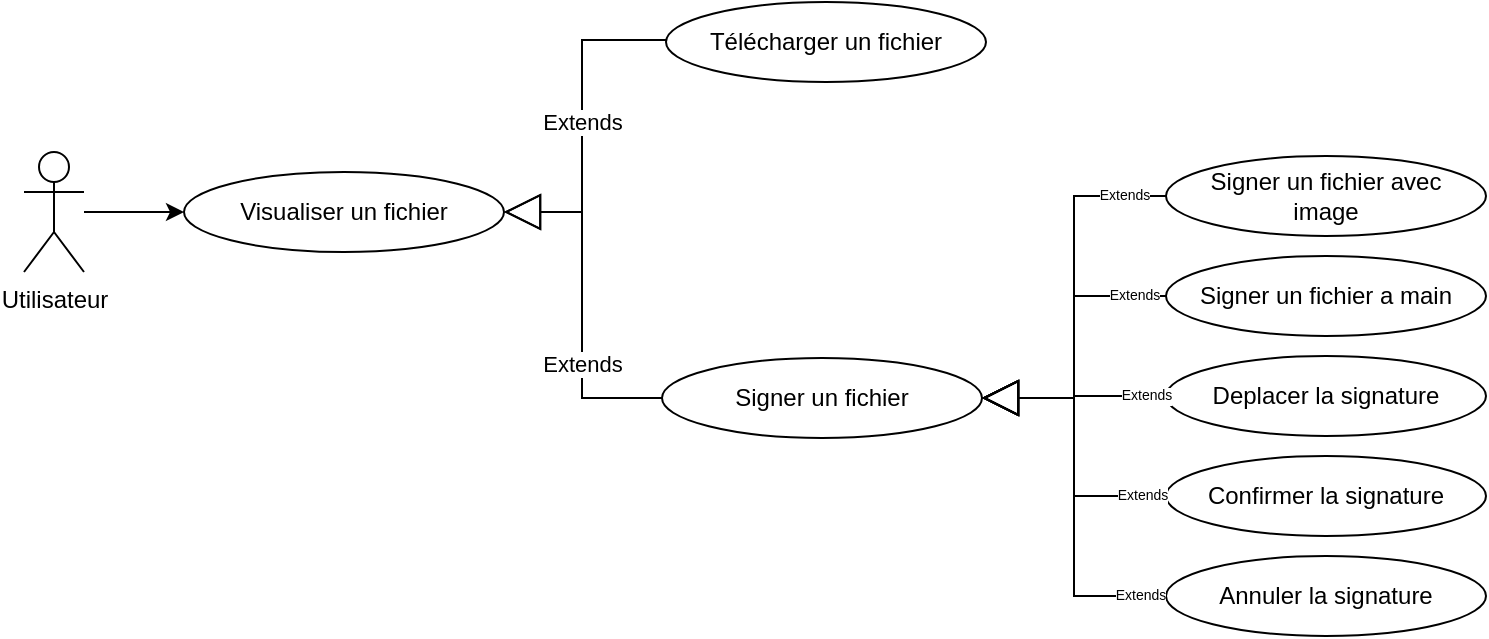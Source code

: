<mxfile>
    <diagram name="Page-1" id="CxMjXohG39OwKz9XCY3l">
        <mxGraphModel dx="294" dy="164" grid="0" gridSize="10" guides="0" tooltips="1" connect="1" arrows="1" fold="1" page="0" pageScale="1" pageWidth="827" pageHeight="1169" math="0" shadow="0">
            <root>
                <mxCell id="0"/>
                <mxCell id="1" parent="0"/>
                <mxCell id="jzUpsuWwS9KQOFgG_sLY-3" style="edgeStyle=orthogonalEdgeStyle;rounded=0;orthogonalLoop=1;jettySize=auto;html=1;entryX=0;entryY=0.5;entryDx=0;entryDy=0;" parent="1" source="jzUpsuWwS9KQOFgG_sLY-1" target="jzUpsuWwS9KQOFgG_sLY-2" edge="1">
                    <mxGeometry relative="1" as="geometry"/>
                </mxCell>
                <mxCell id="jzUpsuWwS9KQOFgG_sLY-1" value="Utilisateur" style="shape=umlActor;verticalLabelPosition=bottom;verticalAlign=top;html=1;outlineConnect=0;" parent="1" vertex="1">
                    <mxGeometry x="50" y="120" width="30" height="60" as="geometry"/>
                </mxCell>
                <mxCell id="jzUpsuWwS9KQOFgG_sLY-2" value="&lt;div&gt;Visualiser un&amp;nbsp;&lt;span style=&quot;background-color: initial;&quot;&gt;fichier&lt;/span&gt;&lt;/div&gt;" style="ellipse;whiteSpace=wrap;html=1;" parent="1" vertex="1">
                    <mxGeometry x="130" y="130" width="160" height="40" as="geometry"/>
                </mxCell>
                <mxCell id="jzUpsuWwS9KQOFgG_sLY-4" value="&lt;div&gt;Signer un&amp;nbsp;&lt;span style=&quot;background-color: initial;&quot;&gt;fichier&lt;/span&gt;&lt;/div&gt;" style="ellipse;whiteSpace=wrap;html=1;" parent="1" vertex="1">
                    <mxGeometry x="369" y="223" width="160" height="40" as="geometry"/>
                </mxCell>
                <mxCell id="jzUpsuWwS9KQOFgG_sLY-5" value="Extends" style="endArrow=block;endSize=16;endFill=0;html=1;rounded=0;exitX=0;exitY=0.5;exitDx=0;exitDy=0;entryX=1;entryY=0.5;entryDx=0;entryDy=0;edgeStyle=orthogonalEdgeStyle;" parent="1" source="jzUpsuWwS9KQOFgG_sLY-4" target="jzUpsuWwS9KQOFgG_sLY-2" edge="1">
                    <mxGeometry x="-0.333" width="160" relative="1" as="geometry">
                        <mxPoint x="300" y="160" as="sourcePoint"/>
                        <mxPoint x="460" y="160" as="targetPoint"/>
                        <mxPoint as="offset"/>
                        <Array as="points">
                            <mxPoint x="329" y="243"/>
                            <mxPoint x="329" y="150"/>
                        </Array>
                    </mxGeometry>
                </mxCell>
                <mxCell id="jzUpsuWwS9KQOFgG_sLY-6" value="&lt;div&gt;Signer un&amp;nbsp;&lt;span style=&quot;background-color: initial;&quot;&gt;fichier&amp;nbsp;&lt;/span&gt;avec&lt;/div&gt;&lt;div&gt;image&lt;/div&gt;" style="ellipse;whiteSpace=wrap;html=1;" parent="1" vertex="1">
                    <mxGeometry x="621" y="122" width="160" height="40" as="geometry"/>
                </mxCell>
                <mxCell id="jzUpsuWwS9KQOFgG_sLY-7" value="&lt;div&gt;Signer un&amp;nbsp;&lt;span style=&quot;background-color: initial;&quot;&gt;fichier a main&lt;/span&gt;&lt;/div&gt;" style="ellipse;whiteSpace=wrap;html=1;" parent="1" vertex="1">
                    <mxGeometry x="621" y="172" width="160" height="40" as="geometry"/>
                </mxCell>
                <mxCell id="jzUpsuWwS9KQOFgG_sLY-8" value="Extends" style="endArrow=block;endSize=16;endFill=0;html=1;rounded=0;exitX=0;exitY=0.5;exitDx=0;exitDy=0;entryX=1;entryY=0.5;entryDx=0;entryDy=0;edgeStyle=orthogonalEdgeStyle;fontSize=7;" parent="1" source="jzUpsuWwS9KQOFgG_sLY-6" target="jzUpsuWwS9KQOFgG_sLY-4" edge="1">
                    <mxGeometry x="-0.778" width="160" relative="1" as="geometry">
                        <mxPoint x="544" y="140" as="sourcePoint"/>
                        <mxPoint x="450" y="210" as="targetPoint"/>
                        <mxPoint as="offset"/>
                    </mxGeometry>
                </mxCell>
                <mxCell id="jzUpsuWwS9KQOFgG_sLY-9" value="Extends" style="endArrow=block;endSize=16;endFill=0;html=1;rounded=0;exitX=0;exitY=0.5;exitDx=0;exitDy=0;entryX=1;entryY=0.5;entryDx=0;entryDy=0;edgeStyle=orthogonalEdgeStyle;fontSize=7;" parent="1" source="jzUpsuWwS9KQOFgG_sLY-7" target="jzUpsuWwS9KQOFgG_sLY-4" edge="1">
                    <mxGeometry x="-0.778" width="160" relative="1" as="geometry">
                        <mxPoint x="580" y="50" as="sourcePoint"/>
                        <mxPoint x="530" y="90" as="targetPoint"/>
                        <mxPoint as="offset"/>
                    </mxGeometry>
                </mxCell>
                <mxCell id="jzUpsuWwS9KQOFgG_sLY-10" value="&lt;div&gt;Deplacer la signature&lt;/div&gt;" style="ellipse;whiteSpace=wrap;html=1;" parent="1" vertex="1">
                    <mxGeometry x="621" y="222" width="160" height="40" as="geometry"/>
                </mxCell>
                <mxCell id="jzUpsuWwS9KQOFgG_sLY-11" value="Extends" style="endArrow=block;endSize=16;endFill=0;html=1;rounded=0;exitX=0;exitY=0.5;exitDx=0;exitDy=0;entryX=1;entryY=0.5;entryDx=0;entryDy=0;edgeStyle=orthogonalEdgeStyle;fontSize=7;" parent="1" source="jzUpsuWwS9KQOFgG_sLY-10" target="jzUpsuWwS9KQOFgG_sLY-4" edge="1">
                    <mxGeometry x="-0.778" width="160" relative="1" as="geometry">
                        <mxPoint x="580" y="130" as="sourcePoint"/>
                        <mxPoint x="510" y="90" as="targetPoint"/>
                        <mxPoint as="offset"/>
                    </mxGeometry>
                </mxCell>
                <mxCell id="jzUpsuWwS9KQOFgG_sLY-12" value="&lt;div&gt;Confirmer la signature&lt;/div&gt;" style="ellipse;whiteSpace=wrap;html=1;" parent="1" vertex="1">
                    <mxGeometry x="621" y="272" width="160" height="40" as="geometry"/>
                </mxCell>
                <mxCell id="jzUpsuWwS9KQOFgG_sLY-13" value="&lt;div&gt;Annuler la signature&lt;/div&gt;" style="ellipse;whiteSpace=wrap;html=1;" parent="1" vertex="1">
                    <mxGeometry x="621" y="322" width="160" height="40" as="geometry"/>
                </mxCell>
                <mxCell id="jzUpsuWwS9KQOFgG_sLY-14" value="Extends" style="endArrow=block;endSize=16;endFill=0;html=1;rounded=0;exitX=0;exitY=0.5;exitDx=0;exitDy=0;entryX=1;entryY=0.5;entryDx=0;entryDy=0;edgeStyle=orthogonalEdgeStyle;fontSize=7;" parent="1" source="jzUpsuWwS9KQOFgG_sLY-12" target="jzUpsuWwS9KQOFgG_sLY-4" edge="1">
                    <mxGeometry x="-0.826" width="160" relative="1" as="geometry">
                        <mxPoint x="580" y="190" as="sourcePoint"/>
                        <mxPoint x="510" y="90" as="targetPoint"/>
                        <mxPoint as="offset"/>
                    </mxGeometry>
                </mxCell>
                <mxCell id="jzUpsuWwS9KQOFgG_sLY-15" value="Extends" style="endArrow=block;endSize=16;endFill=0;html=1;rounded=0;exitX=0;exitY=0.5;exitDx=0;exitDy=0;edgeStyle=orthogonalEdgeStyle;fontSize=7;entryX=1;entryY=0.5;entryDx=0;entryDy=0;" parent="1" source="jzUpsuWwS9KQOFgG_sLY-13" target="jzUpsuWwS9KQOFgG_sLY-4" edge="1">
                    <mxGeometry x="-0.862" width="160" relative="1" as="geometry">
                        <mxPoint x="580" y="250" as="sourcePoint"/>
                        <mxPoint x="500" y="80" as="targetPoint"/>
                        <mxPoint as="offset"/>
                    </mxGeometry>
                </mxCell>
                <mxCell id="2" value="&lt;div&gt;Télécharger un fichier&lt;/div&gt;" style="ellipse;whiteSpace=wrap;html=1;" vertex="1" parent="1">
                    <mxGeometry x="371" y="45" width="160" height="40" as="geometry"/>
                </mxCell>
                <mxCell id="4" value="Extends" style="endArrow=block;endSize=16;endFill=0;html=1;edgeStyle=orthogonalEdgeStyle;entryX=1;entryY=0.5;entryDx=0;entryDy=0;rounded=0;" edge="1" parent="1" source="2" target="jzUpsuWwS9KQOFgG_sLY-2">
                    <mxGeometry width="160" relative="1" as="geometry">
                        <mxPoint x="324" y="171" as="sourcePoint"/>
                        <mxPoint x="484" y="171" as="targetPoint"/>
                        <Array as="points">
                            <mxPoint x="329" y="64"/>
                            <mxPoint x="329" y="150"/>
                        </Array>
                    </mxGeometry>
                </mxCell>
            </root>
        </mxGraphModel>
    </diagram>
</mxfile>
